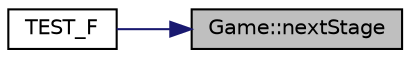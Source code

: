 digraph "Game::nextStage"
{
 // INTERACTIVE_SVG=YES
 // LATEX_PDF_SIZE
  edge [fontname="Helvetica",fontsize="10",labelfontname="Helvetica",labelfontsize="10"];
  node [fontname="Helvetica",fontsize="10",shape=record];
  rankdir="RL";
  Node1 [label="Game::nextStage",height=0.2,width=0.4,color="black", fillcolor="grey75", style="filled", fontcolor="black",tooltip="Advances the game to the next stage."];
  Node1 -> Node2 [dir="back",color="midnightblue",fontsize="10",style="solid",fontname="Helvetica"];
  Node2 [label="TEST_F",height=0.2,width=0.4,color="black", fillcolor="white", style="filled",URL="$test___game_8cc.html#a58e3596804bd1035220b449b88ac32f9",tooltip=" "];
}
